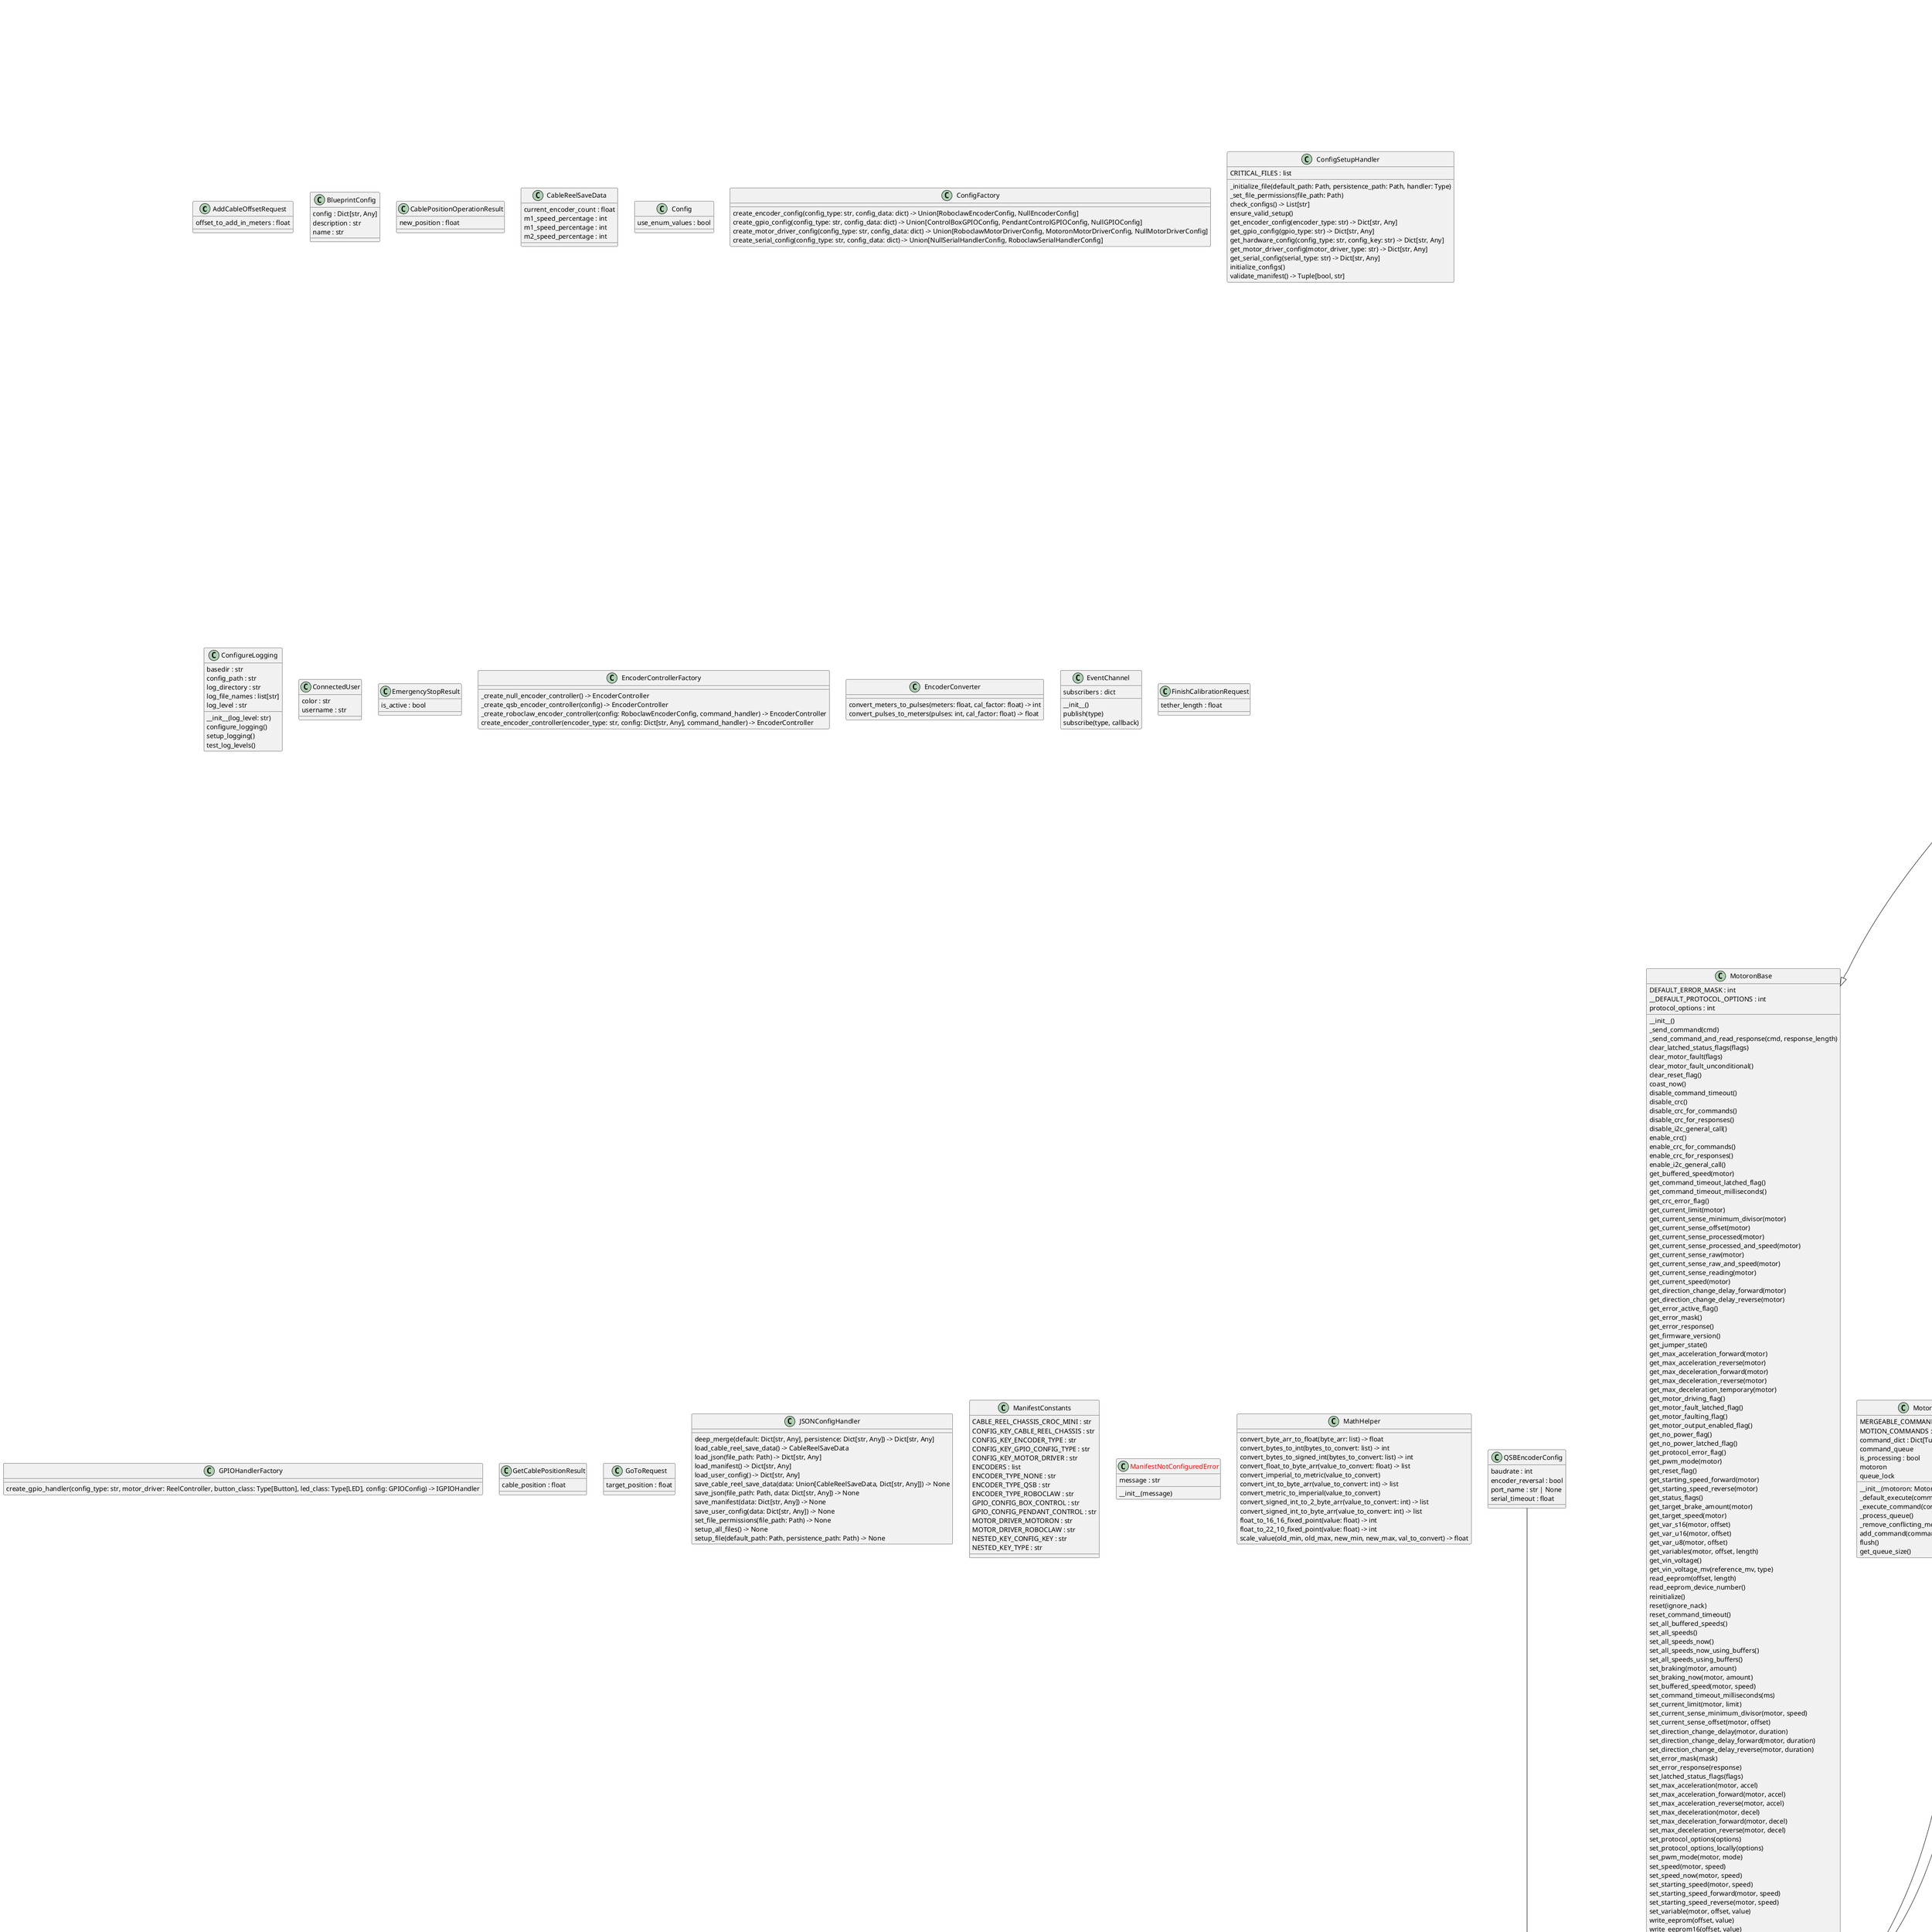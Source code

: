 @startuml classes_ReelAPI
set namespaceSeparator none
class "AddCableOffsetRequest" as api.schemas.v1.motor_reel_schemas.AddCableOffsetRequest {
  offset_to_add_in_meters : float
}
class "AddCableOffsetResponse" as api.schemas.v1.motor_reel_schemas.AddCableOffsetResponse {
}
class "AddCableOffsetResult" as api.schemas.v1.motor_reel_schemas.AddCableOffsetResult {
  new_cable_length : float
}
class "Any" as typing.Any {
  __new__()
}
class "BaseResponse" as api.schemas.v1.motor_reel_schemas.BaseResponse {
  action : str
  error : bool
  error_msgs : List[str]
  result
}
class "BaseResult" as api.schemas.v1.heartbeat_schemas.BaseResult {
}
class "BasicMetrics" as api.models.mixins.BasicMetrics {
  created_timestamp
  deleted
  last_updated_timestamp
}
class "BlueprintConfig" as api.schemas.configs.BlueprintConfig {
  config : Dict[str, Any]
  description : str
  name : str
}
class "CablePositionOperationResult" as api.schemas.v1.motor_reel_schemas.CablePositionOperationResult {
  new_position : float
}
class "CableReelChassisIdentifier" as api.schemas.manifest.CableReelChassisIdentifier {
  identifier : Literal['croc_mini']
}
class "CableReelInfo" as api.schemas.v1.motor_reel_schemas.CableReelInfo {
  api_version : str
  calibration_factor : float
  encoder_configuration : str
  max_speed_meters_per_second : float
  motor_driver_version : str
}
class "CableReelInfoResponse" as api.schemas.v1.motor_reel_schemas.CableReelInfoResponse {
}
class "CableReelInfoResult" as api.schemas.v1.motor_reel_schemas.CableReelInfoResult {
  info
}
class "CableReelManagerConfig" as api.schemas.configs.CableReelManagerConfig {
  calibration_factor : int
  enable_cable_reel_safeguards : bool
  lost_connection_retrieval : bool
  max_speed_per_second : float
  max_tether_length_meters : float
  zero_point_gutter : float
  load() -> 'CableReelManagerConfig'
  load_default() -> 'CableReelManagerConfig'
}
class "CableReelSaveData" as api.schemas.cable_reel_save_data.CableReelSaveData {
  current_encoder_count : float
  m1_speed_percentage : int
  m1_speed_percentage : int
  m2_speed_percentage : int
}
class "CalibrationResult" as api.schemas.v1.motor_reel_schemas.CalibrationResult {
  calibrating : bool
}
class "CancelCalibrationResponse" as api.schemas.v1.motor_reel_schemas.CancelCalibrationResponse {
}
class "Command" as api.hardware.drivers.roboclaw.command_handler.Command {
  address : int
  callback : Optional[Callable]
  execute_callback : Optional[Callable]
  execution_completed
  name : str
  params : list | None
  priority : int
  timestamp
  __eq__(other)
  __hash__()
  __init__(name: str, address: int, params: list | None, priority: int, callback: Callable, execute_callback: Callable)
  __lt__(other)
  wait_for_completion(timeout: float) -> bool
}
class "CommandHandler" as api.hardware.drivers.roboclaw.command_handler.CommandHandler {
  COMMAND_SPECIFIC_ACK_ATTEMPTS : dict
  DEFAULT_ACK_ATTEMPTS : int
  MERGEABLE_COMMANDS : set
  MOTION_COMMANDS : set
  command_dict : Dict[Tuple, Command]
  command_queue
  is_processing : bool
  queue_lock
  serial_handler
  __init__(serial_handler)
  _default_execute(command: Command)
  _execute_command(command: Command)
  _process_queue()
  _remove_conflicting_motion_commands(new_command)
  add_command(command: Command)
  flush()
  get_queue_size()
}
class "Config" as api.schemas.motor_driver_response.MotorDriverResponse.Config {
  use_enum_values : bool
}
class "ConfigFactory" as api.factories.config_factory.ConfigFactory {
  create_encoder_config(config_type: str, config_data: dict) -> Union[RoboclawEncoderConfig, NullEncoderConfig]
  create_gpio_config(config_type: str, config_data: dict) -> Union[ControlBoxGPIOConfig, PendantControlGPIOConfig, NullGPIOConfig]
  create_motor_driver_config(config_type: str, config_data: dict) -> Union[RoboclawMotorDriverConfig, MotoronMotorDriverConfig, NullMotorDriverConfig]
  create_serial_config(config_type: str, config_data: dict) -> Union[NullSerialHandlerConfig, RoboclawSerialHandlerConfig]
}
class "ConfigSetupHandler" as api.config.config_setup_handler.ConfigSetupHandler {
  CRITICAL_FILES : list
  _initialize_file(default_path: Path, persistence_path: Path, handler: Type)
  _set_file_permissions(file_path: Path)
  check_configs() -> List[str]
  ensure_valid_setup()
  get_encoder_config(encoder_type: str) -> Dict[str, Any]
  get_gpio_config(gpio_type: str) -> Dict[str, Any]
  get_hardware_config(config_type: str, config_key: str) -> Dict[str, Any]
  get_motor_driver_config(motor_driver_type: str) -> Dict[str, Any]
  get_serial_config(serial_type: str) -> Dict[str, Any]
  initialize_configs()
  validate_manifest() -> Tuple[bool, str]
}
class "ConfigureLogging" as api.main.core_settings.ConfigureLogging {
  basedir : str
  config_path : str
  log_directory : str
  log_file_names : list[str]
  log_level : str
  __init__(log_level: str)
  configure_logging()
  setup_logging()
  test_log_levels()
}
class "ConnectedUser" as api.schemas.v1.heartbeat_schemas.ConnectedUser {
  color : str
  username : str
}
class "ControlBoxGPIOConfig" as api.schemas.configs.ControlBoxGPIOConfig {
  emergency_stop_pin : int
  manual_buttons_enabled : bool
  manual_mode_led_pin : int
  manual_remote_sw_pin : int
  manual_speed_percentage : int
  unwind_btn_pin : int
  wind_btn_pin : int
}
class "ControlBoxGPIOHandler" as api.hardware.gpio.control_box_gpio_handler.ControlBoxGPIOHandler {
  __manual_buttons_enabled : bool
  __manual_mode_button_led_pin
  __manual_remote_sw
  __unwind_btn
  __wind_btn
  _remote_active : bool
  remote_active
  remote_active : bool
  __drive_motor(direction: ReelDirection) -> None
  __init__(motor_driver: IMotorDriver, button_class: Type[Button], led_class: Type[LED], config: ControlBoxGPIOConfig)
  __initialize_manual_mode_led() -> None
  __initialize_manual_remote_switch() -> None
  __initialize_wind_unwind_buttons() -> None
  __on_btn_released() -> None
  __on_manual_remote_sw_in() -> None
  __on_manual_remote_sw_out() -> None
  __on_unwind_btn_pressed() -> None
  __on_wind_btn_pressed() -> None
  initialize() -> None
}
class "DetailedHealthCheckResponse" as api.schemas.health.DetailedHealthCheckResponse {
  api_version : str
  database_latency : float
  environment : str
}
class "DiskSpace" as api.schemas.health.DiskSpace {
  free_bytes : int
  free_gb : float
  percent_used : float
  total_bytes : int
  total_gb : float
  used_bytes : int
  used_gb : float
}
class "EmergencyStopActivateResponse" as api.schemas.v1.motor_reel_schemas.EmergencyStopActivateResponse {
}
class "EmergencyStopDeactivateResponse" as api.schemas.v1.motor_reel_schemas.EmergencyStopDeactivateResponse {
}
class "EmergencyStopResult" as api.schemas.v1.motor_reel_schemas.EmergencyStopResult {
  is_active : bool
}
class "EncoderController" as api.hardware.encoders.encoder_controller.EncoderController {
  MAX_READ_ATTEMPTS : int
  encoder_handler
  __init__(encoder_handler: IEncoderHandler)
  get_pulses_count() -> Dict[str, Any]
  set_pulses_count(count: int, motor_num: MotorNumber) -> Dict[str, Any]
  zero_pulses_count(motor_num: MotorNumber) -> Dict[str, Any]
}
class "EncoderControllerFactory" as api.factories.encoder_controller_factory.EncoderControllerFactory {
  _create_null_encoder_controller() -> EncoderController
  _create_qsb_encoder_controller(config) -> EncoderController
  _create_roboclaw_encoder_controller(config: RoboclawEncoderConfig, command_handler) -> EncoderController
  create_encoder_controller(encoder_type: str, config: Dict[str, Any], command_handler) -> EncoderController
}
class "EncoderConverter" as api.utils.encoder_converter.EncoderConverter {
  convert_meters_to_pulses(meters: float, cal_factor: float) -> int
  convert_pulses_to_meters(pulses: int, cal_factor: float) -> float
}
class "EncoderIdentifier" as api.schemas.manifest.EncoderIdentifier {
  identifier : Literal['none', 'roboclaw', 'qsb']
}
class "Enum" as enum.Enum {
  __dir__()
  __format__(format_spec)
  __hash__()
  {abstract}__init__()
  __new__(value)
  __reduce_ex__(proto)
  __repr__()
  __str__()
  _generate_next_value_(start, count, last_values)
  _missing_(value)
  name()
  value()
}
class "Event" as api.events.event.Event {
  _handlers : list
  __init__()
  notify()
  subscribe(handler)
  unsubscribe(handler)
  unsubscribe_all()
}
class "Event" as threading.Event {
  _cond : Condition
  _flag : bool
  __init__()
  __repr__()
  _at_fork_reinit()
  clear()
  isSet()
  is_set()
  set()
  wait(timeout)
}
class "EventChannel" as api.events.event_channel.EventChannel {
  subscribers : dict
  __init__()
  publish(type)
  subscribe(type, callback)
}
class "FinishCalibrationRequest" as api.schemas.v1.motor_reel_schemas.FinishCalibrationRequest {
  tether_length : float
}
class "FinishCalibrationResponse" as api.schemas.v1.motor_reel_schemas.FinishCalibrationResponse {
}
class "FinishCalibrationResult" as api.schemas.v1.motor_reel_schemas.FinishCalibrationResult {
  new_factor : float
}
class "GPIOConfig" as api.schemas.configs.GPIOConfig {
  control_box
  pendant_control
}
class "GPIOControlIdentifier" as api.schemas.manifest.GPIOControlIdentifier {
  identifier : Literal['none', 'pendant', 'control_box']
}
class "GPIOHandlerFactory" as api.factories.gpio_handler_factory.GPIOHandlerFactory {
  create_gpio_handler(config_type: str, motor_driver: ReelController, button_class: Type[Button], led_class: Type[LED], config: GPIOConfig) -> IGPIOHandler
}
class "Generic" as typing.Generic {
  __slots__ : tuple
  _is_protocol : bool
  __class_getitem__(item)
  __init_subclass__()
}
class "GenericHeartbeatResponse" as api.schemas.v1.heartbeat_schemas.GenericHeartbeatResponse {
  current_users : List[ConnectedUser]
  result
  session
  state
  status
  from_heartbeat(heartbeat: 'HeartbeatResponse', result: T) -> 'GenericHeartbeatResponse[T]'
}
class "GetCablePositionResponse" as api.schemas.v1.motor_reel_schemas.GetCablePositionResponse {
}
class "GetCablePositionResult" as api.schemas.v1.motor_reel_schemas.GetCablePositionResult {
  cable_position : float
}
class "GoToRequest" as api.schemas.v1.motor_reel_schemas.GoToRequest {
  target_position : float
}
class "GoToResponse" as api.schemas.v1.motor_reel_schemas.GoToResponse {
}
class "GoToResult" as api.schemas.v1.motor_reel_schemas.GoToResult {
  current_position : float
  reel_direction : str
  target_position : float
}
class "HardwareConfig" as api.main.app_settings.HardwareConfig {
  cable_reel_config
  encoder_config : dict
  gpio_config : dict
  manifest
  motor_driver_config : dict
  serial_config : dict
  load()
}
class "HealthCheckResponse" as api.schemas.health.HealthCheckResponse {
  database_connection : str
  disk_space
  status : str
  version : str
}
class "HeartbeatResponse" as api.schemas.v1.heartbeat_schemas.HeartbeatResponse {
}
class "HeartbeatResult" as api.schemas.v1.heartbeat_schemas.HeartbeatResult {
}
class "IEncoderHandler" as api.interfaces.i_encoder_handler.IEncoderHandler {
  {abstract}get_count() -> Tuple[bool, Optional[int]]
  {abstract}set_count(count: int) -> Tuple[bool, None]
  {abstract}zero_count() -> Tuple[bool, None]
}
class "IGPIOHandler" as api.interfaces.i_gpio_handler.IGPIOHandler {
  DEFAULT_BOUNCE_TIME : float
  DEFAULT_HOLD_TIME : float
  _button_class : Type[Button]
  _config
  _emergency_stop_pin : NoneType
  _led_class : Type[LED]
  _motor_driver
  _reed_switch_closed : bool
  _remote_active : bool
  reed_switch_closed
  remote_active
  __init__(motor_driver, button_class: Type[Button], led_class: Type[LED], config: T)
  _initialize_emergency_stop() -> None
  activate_emergency_stop() -> bool
  cleanup() -> None
  deactivate_emergency_stop() -> bool
  {abstract}initialize()
  is_emergency_stop_active() -> bool
}
class "IMotorDriver" as api.interfaces.i_motor_driver.IMotorDriver {
  connected
  motor_driver_fw_version
  motor_driver_unresponsive
  {abstract}__init__(command_handler, serial_handler, config: RoboclawMotorDriverConfig)
  {abstract}check_connection_health() -> None
  {abstract}close() -> None
  {abstract}drive_motor_closed_loop(motor_num: MotorNumber, direction: ReelDirection, speed_percentage: int, max_speed_in_pulses: int) -> MotorDriverResponse
  {abstract}drive_motor_open_loop(motor_num: MotorNumber, direction: ReelDirection, speed_percentage: int) -> MotorDriverResponse
  {abstract}get_active_statuses() -> list[str]
  {abstract}get_firmware_version() -> str
  {abstract}get_motor_speed(motor_num: MotorNumber) -> MotorDriverResponse
  {abstract}get_statuses() -> Dict[str, Any]
  {abstract}go_to_position(motor_num: MotorNumber, position: int, speed: int, accel: int, decel: int) -> MotorDriverResponse
  {abstract}is_status_active(status: str) -> bool
  {abstract}reset_statuses() -> None
  {abstract}stop_motor(motor_num: MotorNumber) -> MotorDriverResponse
  {abstract}update_statuses() -> bool
}
class "JSONConfigHandler" as api.config.json_config_handler.JSONConfigHandler {
  deep_merge(default: Dict[str, Any], persistence: Dict[str, Any]) -> Dict[str, Any]
  load_cable_reel_save_data() -> CableReelSaveData
  load_json(file_path: Path) -> Dict[str, Any]
  load_manifest() -> Dict[str, Any]
  load_user_config() -> Dict[str, Any]
  save_cable_reel_save_data(data: Union[CableReelSaveData, Dict[str, Any]]) -> None
  save_json(file_path: Path, data: Dict[str, Any]) -> None
  save_manifest(data: Dict[str, Any]) -> None
  save_user_config(data: Dict[str, Any]) -> None
  set_file_permissions(file_path: Path) -> None
  setup_all_files() -> None
  setup_file(default_path: Path, persistence_path: Path) -> None
}
class "LoopControlMode" as api.constants.enums.LoopControlMode {
  name
}
class "LoopControlModeBase" as api.schemas.v1.shared_schemas.LoopControlModeBase {
  loop_control_mode
  model_config
  map_loop_control(v: Any) -> LoopControlMode
  model_dump()
}
class "LoopControlModeRequest" as api.schemas.v1.motor_reel_schemas.LoopControlModeRequest {
}
class "LoopControlModeResponse" as api.schemas.v1.motor_reel_schemas.LoopControlModeResponse {
}
class "LoopControlModeResult" as api.schemas.v1.motor_reel_schemas.LoopControlModeResult {
}
class "ManifestConstants" as api.constants.constants.ManifestConstants {
  CABLE_REEL_CHASSIS_CROC_MINI : str
  CONFIG_KEY_CABLE_REEL_CHASSIS : str
  CONFIG_KEY_ENCODER_TYPE : str
  CONFIG_KEY_GPIO_CONFIG_TYPE : str
  CONFIG_KEY_MOTOR_DRIVER : str
  ENCODERS : list
  ENCODER_TYPE_NONE : str
  ENCODER_TYPE_QSB : str
  ENCODER_TYPE_ROBOCLAW : str
  GPIO_CONFIG_BOX_CONTROL : str
  GPIO_CONFIG_PENDANT_CONTROL : str
  MOTOR_DRIVER_MOTORON : str
  MOTOR_DRIVER_ROBOCLAW : str
  NESTED_KEY_CONFIG_KEY : str
  NESTED_KEY_TYPE : str
}
class "<color:red>ManifestNotConfiguredError</color>" as api.exceptions.config_exceptions.ManifestNotConfiguredError {
  message : str
  __init__(message)
}
class "ManifestSettings" as api.schemas.manifest.ManifestSettings {
  cable_reel_chassis_type
  encoder_type
  gpio_control_type
  manifest_configured : bool
  model_config : dict
  motor_driver_type
  serial_handler_type
  load()
}
class "MathHelper" as api.utils.math_helper.MathHelper {
  convert_byte_arr_to_float(byte_arr: list) -> float
  convert_bytes_to_int(bytes_to_convert: list) -> int
  convert_bytes_to_signed_int(bytes_to_convert: list) -> int
  convert_float_to_byte_arr(value_to_convert: float) -> list
  convert_imperial_to_metric(value_to_convert)
  convert_int_to_byte_arr(value_to_convert: int) -> list
  convert_metric_to_imperial(value_to_convert)
  convert_signed_int_to_2_byte_arr(value_to_convert: int) -> list
  convert_signed_int_to_byte_arr(value_to_convert: int) -> list
  float_to_16_16_fixed_point(value: float) -> int
  float_to_22_10_fixed_point(value: float) -> int
  scale_value(old_min, old_max, new_min, new_max, val_to_convert) -> float
}
class "MotorDriverFactory" as api.factories.motor_driver_factory.MotorDriverFactory {
  _drivers : Dict[str, Type[IMotorDriver]]
  create_driver(driver_name: str, command_handler, motor_driver_config, serial_handler_config: RoboclawSerialHandlerConfig) -> IMotorDriver
}
class "MotorDriverIdentifier" as api.schemas.manifest.MotorDriverIdentifier {
  identifier : Literal['roboclaw', 'motoron']
}
class "MotorDriverResponse" as api.schemas.motor_driver_response.MotorDriverResponse {
  address : Optional[int]
  command : Optional[str]
  current_speed : Optional[int]
  direction
  error : bool
  error_msgs : Optional[List[str]]
  motor_driver_connected : bool
  motor_number
  sent : bool
  speed_percentage : int
  target_speed : Optional[int]
}
class "MotorNumber" as api.constants.enums.MotorNumber {
  name
}
class "MotoronBase" as api.externals.pololu.motoron.MotoronBase {
  DEFAULT_ERROR_MASK : int
  __DEFAULT_PROTOCOL_OPTIONS : int
  protocol_options : int
  __init__()
  _send_command(cmd)
  _send_command_and_read_response(cmd, response_length)
  clear_latched_status_flags(flags)
  clear_motor_fault(flags)
  clear_motor_fault_unconditional()
  clear_reset_flag()
  coast_now()
  disable_command_timeout()
  disable_crc()
  disable_crc_for_commands()
  disable_crc_for_responses()
  disable_i2c_general_call()
  enable_crc()
  enable_crc_for_commands()
  enable_crc_for_responses()
  enable_i2c_general_call()
  get_buffered_speed(motor)
  get_command_timeout_latched_flag()
  get_command_timeout_milliseconds()
  get_crc_error_flag()
  get_current_limit(motor)
  get_current_sense_minimum_divisor(motor)
  get_current_sense_offset(motor)
  get_current_sense_processed(motor)
  get_current_sense_processed_and_speed(motor)
  get_current_sense_raw(motor)
  get_current_sense_raw_and_speed(motor)
  get_current_sense_reading(motor)
  get_current_speed(motor)
  get_direction_change_delay_forward(motor)
  get_direction_change_delay_reverse(motor)
  get_error_active_flag()
  get_error_mask()
  get_error_response()
  get_firmware_version()
  get_jumper_state()
  get_max_acceleration_forward(motor)
  get_max_acceleration_reverse(motor)
  get_max_deceleration_forward(motor)
  get_max_deceleration_reverse(motor)
  get_max_deceleration_temporary(motor)
  get_motor_driving_flag()
  get_motor_fault_latched_flag()
  get_motor_faulting_flag()
  get_motor_output_enabled_flag()
  get_no_power_flag()
  get_no_power_latched_flag()
  get_protocol_error_flag()
  get_pwm_mode(motor)
  get_reset_flag()
  get_starting_speed_forward(motor)
  get_starting_speed_reverse(motor)
  get_status_flags()
  get_target_brake_amount(motor)
  get_target_speed(motor)
  get_var_s16(motor, offset)
  get_var_u16(motor, offset)
  get_var_u8(motor, offset)
  get_variables(motor, offset, length)
  get_vin_voltage()
  get_vin_voltage_mv(reference_mv, type)
  read_eeprom(offset, length)
  read_eeprom_device_number()
  reinitialize()
  reset(ignore_nack)
  reset_command_timeout()
  set_all_buffered_speeds()
  set_all_speeds()
  set_all_speeds_now()
  set_all_speeds_now_using_buffers()
  set_all_speeds_using_buffers()
  set_braking(motor, amount)
  set_braking_now(motor, amount)
  set_buffered_speed(motor, speed)
  set_command_timeout_milliseconds(ms)
  set_current_limit(motor, limit)
  set_current_sense_minimum_divisor(motor, speed)
  set_current_sense_offset(motor, offset)
  set_direction_change_delay(motor, duration)
  set_direction_change_delay_forward(motor, duration)
  set_direction_change_delay_reverse(motor, duration)
  set_error_mask(mask)
  set_error_response(response)
  set_latched_status_flags(flags)
  set_max_acceleration(motor, accel)
  set_max_acceleration_forward(motor, accel)
  set_max_acceleration_reverse(motor, accel)
  set_max_deceleration(motor, decel)
  set_max_deceleration_forward(motor, decel)
  set_max_deceleration_reverse(motor, decel)
  set_protocol_options(options)
  set_protocol_options_locally(options)
  set_pwm_mode(motor, mode)
  set_speed(motor, speed)
  set_speed_now(motor, speed)
  set_starting_speed(motor, speed)
  set_starting_speed_forward(motor, speed)
  set_starting_speed_reverse(motor, speed)
  set_variable(motor, offset, value)
  write_eeprom(offset, value)
  write_eeprom16(offset, value)
  write_eeprom_alternative_device_number(number)
  write_eeprom_baud_rate(baud)
  write_eeprom_communication_options(options)
  write_eeprom_device_number(number)
  write_eeprom_disable_alternative_device_number()
  write_eeprom_response_delay(delay)
}
class "MotoronCommand" as api.hardware.drivers.motoron.motoron_command_handler.MotoronCommand {
  callback : Optional[Callable]
  execute_callback : Optional[Callable]
  execution_completed
  name : str
  params : Dict[str, Any]
  priority : int
  result : NoneType
  success : bool
  timestamp
  __eq__(other)
  __hash__()
  __init__(name: str, params: Dict[str, Any], priority: int, callback: Callable, execute_callback: Callable)
  __lt__(other)
  set_result(success: bool, result: Any)
  wait_for_completion(timeout: float) -> bool
}
class "MotoronCommandHandler" as api.hardware.drivers.motoron.motoron_command_handler.MotoronCommandHandler {
  MERGEABLE_COMMANDS : set
  MOTION_COMMANDS : set
  command_dict : Dict[Tuple, MotoronCommand]
  command_queue
  is_processing : bool
  motoron
  queue_lock
  __init__(motoron: MotoronI2C)
  _default_execute(command: MotoronCommand)
  _execute_command(command: MotoronCommand)
  _process_queue()
  _remove_conflicting_motion_commands(new_command)
  add_command(command: MotoronCommand)
  flush()
  get_queue_size()
}
class "MotoronI2C" as api.externals.pololu.motoron.MotoronI2C {
  _msg : i2c_msg
  _read_response
  _send_command_core
  address : int
  bus
  __init__()
  _mpy_read_response(length)
  _mpy_send_command_core(cmd, send_crc)
  _smbus_read_response(length)
  _smbus_send_command_core(cmd, send_crc)
  set_bus(bus)
}
class "MotoronMotorDriver" as api.hardware.drivers.motoron.motoron_motor_driver.MotoronMotorDriver {
  MAX_SPEED : int
  __command_handler
  __config
  __max_speed : int
  __mc
  __state_handler
  connected
  motor_driver_fw_version
  motor_driver_unresponsive
  state
  __add_command(name: str, params: Dict[str, Any], priority: int, callback: callable)
  __check_and_clear_faults()
  __init__(config: MotoronMotorDriverConfig)
  __initialize_motor()
  check_connection_health() -> None
  close() -> None
  configure_motor_driver() -> Dict[str, Any]
  drive_motor_closed_loop(motor_num: MotorNumber, direction: ReelDirection, speed_percentage: int, max_speed_in_pulses: int) -> MotorDriverResponse
  drive_motor_open_loop(motor_num: MotorNumber, direction: ReelDirection, speed_percentage: int) -> MotorDriverResponse
  flush() -> Dict[str, Any]
  get_active_statuses() -> list[str]
  get_firmware_version() -> str
  get_motor_speed(motor_num: MotorNumber) -> MotorDriverResponse
  get_statuses() -> Dict[str, Any]
  go_to_position(motor_num: MotorNumber, position: int, speed: int, accel: int, decel: int) -> MotorDriverResponse
  is_status_active(status: str) -> bool
  reset_connection() -> None
  reset_statuses() -> None
  stop_motor(motor_num: MotorNumber) -> MotorDriverResponse
  update_statuses() -> bool
}
class "MotoronMotorDriverConfig" as api.schemas.configs.MotoronMotorDriverConfig {
  description : str
  i2c_address : int
  i2c_bus : int
  motor_direction : int
  name : str
  serial_port : str
}
class "MotoronState" as api.hardware.drivers.motoron.motoron_state.MotoronState {
  current_speed : NoneType
  current_speed : int
  is_connected : bool
  is_connected : bool
  is_error_active
  is_error_active : bool
  is_motor_driving
  is_motor_driving : bool
  is_motor_faulting
  is_motor_faulting : bool
  is_motor_output_enabled
  is_motor_output_enabled : bool
  is_no_power
  is_no_power : bool
  is_reset
  is_reset : bool
  motor_driver_fw_version : str
  motor_driver_fw_version : str
  status_flags : NoneType
  status_flags : int
  target_speed : NoneType
  target_speed : int
  vin_voltage : NoneType
  vin_voltage : int
  __init__(self, motor_driver_fw_version: str, is_connected: bool, status_flags: int, is_reset: bool, is_motor_faulting: bool, is_motor_output_enabled: bool, is_motor_driving: bool, is_no_power: bool, is_error_active: bool, current_speed: int, target_speed: int, vin_voltage: int) -> None
}
class "MotoronStateHandler" as api.hardware.drivers.motoron.motoron_state_handler.MotoronStateHandler {
  __command_handler
  __mc
  __state
  state
  __add_command(name: str, params: Dict[str, Any], priority: int, callback: callable)
  __init__(mc: MotoronI2C, command_handler: MotoronCommandHandler)
  check_and_clear_faults()
  update_all(motor_num: int)
  update_connection_status()
  update_firmware_version()
  update_motor_speeds(motor_num: int)
  update_status_flags()
  update_vin_voltage()
}
class "NullControlGPIOHandler" as api.hardware.gpio.null_gpio_handler.NullControlGPIOHandler {
  remote_active : bool
  __init__(motor_driver, button_class: Type[Button], led_class: Type[LED], config)
  initialize() -> None
}
class "NullEncoderConfig" as api.schemas.configs.NullEncoderConfig {
}
class "NullEncoderHandler" as api.hardware.encoders.null_encoder_handler.NullEncoderHandler {
  {abstract}get_count() -> Tuple[bool, Optional[int]]
  {abstract}set_count(count: int) -> Tuple[bool, None]
  {abstract}zero_count() -> Tuple[bool, None]
}
class "NullGPIOConfig" as api.schemas.configs.NullGPIOConfig {
}
class "NullMotorDriverConfig" as api.schemas.configs.NullMotorDriverConfig {
}
class "NullSerialHandlerConfig" as api.schemas.configs.NullSerialHandlerConfig {
  port_name : NoneType
}
class "Path" as pathlib.Path {
  __slots__ : tuple
  __enter__()
  {abstract}__exit__(t, v, tb)
  __new__()
  _make_child_relpath(part)
  _scandir()
  absolute()
  chmod(mode)
  cwd()
  exists()
  expanduser()
  glob(pattern)
  group()
  hardlink_to(target)
  home()
  is_block_device()
  is_char_device()
  is_dir()
  is_fifo()
  is_file()
  is_mount()
  is_socket()
  is_symlink()
  iterdir()
  lchmod(mode)
  link_to(target)
  lstat()
  mkdir(mode, parents, exist_ok)
  open(mode, buffering, encoding, errors, newline)
  owner()
  read_bytes()
  read_text(encoding, errors)
  readlink()
  rename(target)
  replace(target)
  resolve(strict)
  rglob(pattern)
  rmdir()
  samefile(other_path)
  stat()
  symlink_to(target, target_is_directory)
  touch(mode, exist_ok)
  unlink(missing_ok)
  write_bytes(data)
  write_text(data, encoding, errors, newline)
}
class "PendantControlGPIOConfig" as api.schemas.configs.PendantControlGPIOConfig {
  emergency_stop_pin : int
  manual_buttons_enabled : bool
  reed_switch_pin : int | None
  rgb_led_blue_pin : int
  rgb_led_green_pin : int
  rgb_led_red_pin : int
  unwind_btn_pin : int
  wind_btn_pin : int
}
class "PendantControlGPIOHandler" as api.hardware.gpio.control_pendant_gpio_handler.PendantControlGPIOHandler {
  LED_BOOT : tuple
  LED_COLORS : dict
  LED_HEARTBEAT_INTERVAL : float
  LED_OFF : tuple
  PCF8591_ADDRESS : int
  PCF8591_CONTROL_BYTE : int
  POLLING_INTERVAL_SECS : float
  POT_CHANGE_THRESHOLD : int
  SAFETY_TIMEOUT : int
  __bus
  __current_mode
  __deadzone_threshold : float
  __hysteresis : int
  __is_boot_complete : bool
  __last_stop_time : float
  __last_value : NoneType
  __led_thread : NoneType
  __manual_buttons_enabled : bool
  __on_change_callback : Callable[[int, float], None], NoneType
  __polling_thread : NoneType
  __pot_lut
  __pot_needs_reset : bool
  __pot_speed : int
  __reed_switch : Optional[Button]
  __rgb_led_blue_pin : Optional[led_class]
  __rgb_led_green_pin : Optional[led_class]
  __rgb_led_red_pin : Optional[led_class]
  __safety_timer
  __stop_led_thread
  __stop_polling
  __unwind_btn
  __value_buffer
  __wind_btn
  _config
  _remote_active : bool
  remote_active : bool
  __adjust_speed_of_motor(motor_num: MotorNumber, speed: int) -> None
  __apply_deadzone(value: float) -> float
  __apply_lut_to_potentiometer(normalized_value: float) -> float
  __blink_led(color1: Tuple[int, int, int], color2: Tuple[int, int, int]) -> None
  __check_safety_condition(direction: ReelDirection) -> None
  __control_led() -> None
  __drive_motor(direction: ReelDirection, speed_percentage: int) -> None
  __init__(motor_driver: IMotorDriver, button_class: Type[Button], led_class: Type[LED], config: PendantControlGPIOConfig)
  __initialize_lut()
  __initialize_pcf8591() -> None
  __initialize_reed_switch() -> None
  __initialize_rgb_led_pins() -> None
  __initialize_wind_unwind_buttons() -> None
  __make_linear_lut_float(profile, size)
  __on_btn_released() -> None
  __on_reed_switch_closed() -> None
  __on_reed_switch_opened() -> None
  __on_unwind_btn_pressed() -> None
  __on_wind_btn_pressed() -> None
  __poll_potentiometer() -> None
  __safety_timeout() -> None
  __set_led_color(color: Tuple[int, int, int]) -> None
  __start_led_thread() -> None
  __start_polling() -> None
  __start_safety_timer() -> None
  cleanup() -> None
  initialize() -> None
  normalize_potentiometer_value(value: int) -> float
  read_potentiometer() -> int
  set_mode(mode: RgbLedControlMode) -> None
  set_on_change_callback(callback: Callable[[int, float], None]) -> None
}
class "PriorityQueue" as queue.PriorityQueue {
  queue : list
  _get()
  _init(maxsize)
  _put(item)
  _qsize()
}
class "ProjectPaths" as api.constants.constants.ProjectPaths {
  ALEMBIC_DIR : str
  ALEMBIC_VERSIONS : str
  API_DIR : str
  BASE_DIR
  CABLE_REEL_SAVE_DATA : str
  CONFIG_DIR : str
  DB_DIR : str
  DEFAULT_CABLE_REEL_SAVE_DATA : str
  DEFAULT_CONFIG : str
  DEFAULT_HARDWARE_CONFIGS_DIR : str
  DEFAULT_SUB_DIR : str
  DEV_DB : str
  GENERAL_LOG : str
  HARDWARE_CONFIGS : str
  LOG_CONFIG : str
  LOG_DIR : str
  LOG_FILE_BASENAMES : list[str]
  MANIFEST_FILE : str
  MANIFEST_TEMPLATE : str
  PERSISTENCE_DIR : str
  PROD_DB : str
  TEST_DB : str
  USER_CONFIG : str
  WARNING_LOG : str
  get_path(attr_name)
}
class "PurePath" as pathlib.PurePath {
  __slots__ : tuple
  _cached_cparts
  _cparts
  _drv
  _hash
  _parts
  _pparts : tuple
  _root
  _str
  anchor
  drive : property
  name
  parent
  parents
  parts
  root : property
  stem
  suffix
  suffixes
  __bytes__()
  __eq__(other)
  __fspath__()
  __ge__(other)
  __gt__(other)
  __hash__()
  __le__(other)
  __lt__(other)
  __new__()
  __reduce__()
  __repr__()
  __rtruediv__(key)
  __str__()
  __truediv__(key)
  _format_parsed_parts(drv, root, parts)
  _from_parsed_parts(drv, root, parts)
  _from_parts(args)
  _make_child(args)
  _parse_args(args)
  as_posix()
  as_uri()
  is_absolute()
  is_relative_to()
  is_reserved()
  joinpath()
  match(path_pattern)
  relative_to()
  with_name(name)
  with_stem(stem)
  with_suffix(suffix)
}
class "QSBEncoderConfig" as api.schemas.configs.QSBEncoderConfig {
  baudrate : int
  encoder_reversal : bool
  port_name : str | None
  serial_timeout : float
}
class "QSBEncoderHandler" as api.hardware.encoders.qsb_encoder_handler.QSBEncoderHandler {
  ENCODER_MIDPOINT : int
  SERIAL_SLEEP : float
  __config
  __encoder_origin : int
  __encoder_reversal
  __version : str
  port : NoneType
  serial
  __del__()
  __get_version() -> str
  __init__(config: QSBEncoderConfig)
  _configure_qsb()
  _find_qsb_s_port()
  get_count() -> Tuple[bool, int]
  initialize()
  set_count(count: int, motor_num: MotorNumber) -> bool
  zero_count() -> bool
}
class "Queue" as queue.Queue {
  __class_getitem__ : classmethod
  all_tasks_done : Condition
  maxsize : int
  mutex
  not_empty : Condition
  not_full : Condition
  queue
  unfinished_tasks : int
  __init__(maxsize)
  _get()
  _init(maxsize)
  _put(item)
  _qsize()
  empty()
  full()
  get(block, timeout)
  get_nowait()
  join()
  put(item, block, timeout)
  put_nowait(item)
  qsize()
  task_done()
}
class "RandNameGenerator" as api.utils.random_name_generator.RandNameGenerator {
  FIRST_NAME : list
  LAST_NAME : list
  generate_name() -> str
}
class "ReelAPISettings" as api.main.core_settings.ReelAPISettings {
  API_DESCRIPTION : str
  API_PREFIX : str
  API_V1_PREFIX : str
  API_V2_PREFIX : str
  API_VERSION : str
  DOMAIN : str
  ENVIRONMENT : Literal['local', 'production', 'testing']
  FRONTEND_ORIGIN : str
  JWT_EXPIRE_MINUTES : int
  LOG_LEVEL : str
  MAX_PASSWORD : int
  MAX_USERNAME : int
  MIN_PASSWORD : int
  MIN_USERNAME : int
  PROJECT_NAME : str
  PROTOCOL : str
  SECRET_KEY : str
  model_config
}
class "ReelAction" as api.constants.enums.ReelAction {
  name
  __str__()
}
class "ReelComponentFactory" as api.factories.reel_component_factory.ReelComponentFactory {
  create_components(manifest, manager_config, motor_driver_config, serial_handler_config, encoder_config)
}
class "ReelController" as api.services.reel_controller.ReelController {
  MAX_RETRIES : int
  MOTOR_ACCELERATION : int
  OPPOSITE_DIRECTIONS : dict
  RETRY_DELAY : float
  __are_reel_safeguards_enabled : bool
  __calibration_factor : float, float | None
  __calibration_start_pulses : Optional[int | None], int, NoneType
  __curr_cable_position : float
  __encoder_controller
  __is_calibrating : bool
  __jog_semaphore
  __loop_control_mode
  __m1_curr_wind_speed : int
  __m1_opposite_direction_timer : Optional[Timer | None]
  __m2_curr_wind_speed : int
  __m2_opposite_direction_timer : Optional[Timer | None]
  __max_meters_per_second : float
  __max_speed_meters_per_second : float
  __motor_driver
  __update_status_failures : int
  cable_position_update_event
  calibration_factor
  connected : bool
  current_cable_position_meters
  current_cable_position_meters : int
  current_running_speed : float
  go_to_position : float, int
  is_calibrating
  is_disconnected
  is_going_to_mode : bool
  is_jogging : bool
  loop_control_mode
  loop_control_mode
  m1_curr_direction : STOP
  m1_going_opposite_direction : bool
  m1_motor_direction
  m1_wind_speed
  m2_curr_direction : STOP
  m2_going_opposite_direction : bool
  m2_motor_direction
  m2_wind_speed
  motor_driver_unresponsive
  motor_driver_version
  raw_encoder_value : int
  safeguards_enabled
  safeguards_enabled : bool
  __clear_calibration_routine() -> None
  __drive_motor_closed_control(motor_num: MotorNumber, direction: ReelDirection, speed_percentage: int) -> MotorDriverResponse
  __go_to_depth_closed_loop(motor_num: MotorNumber, depth_in_meters: float) -> MotorDriverResponse
  __go_to_depth_open_loop(motor_num: MotorNumber, depth_in_meters: float) -> MotorDriverResponse
  __init__(motor_controller: IMotorDriver, encoder_controller: EncoderController, calibration_factor: int, m1_speed_percentage: int, m2_speed_percentage: int, cable_position_to_restore: int, max_meters_per_second: float, safeguards_enabled: bool)
  __jog_callback(motor_num: MotorNumber) -> None
  __opposite_direction_callback(bool_name_to_set: str, timer_name_to_set: str) -> None
  __update_motor_current_dir(motor_num: MotorNumber, direction: ReelDirection) -> None
  __update_motor_wind_speed(motor_num: MotorNumber, speed_percentage: int) -> None
  add_cable_offset(offset_to_add_in_meters: float, motor_num: MotorNumber) -> bool
  adjust_speed_of_motor(motor_num: MotorNumber, speed: int) -> MotorDriverResponse
  cancel_calibration_routine() -> bool
  close() -> bool
  configure_motor_driver() -> dict
  connect() -> bool
  drive_motor(motor_num: MotorNumber, direction: ReelDirection, speed_percentage: int) -> MotorDriverResponse
  finish_calibration_routine(tether_length: float) -> int
  flush()
  get_motor_controller_status() -> dict
  go_to_depth(motor_num: MotorNumber, depth_in_meters: float) -> MotorDriverResponse
  jog_reel(motor_num: MotorNumber) -> MotorDriverResponse
  reset_connection() -> None
  {abstract}restore_encoder_count(amount_in_meters) -> dict
  set_cable_position(motor_num: MotorNumber, amount_in_meters: float) -> dict
  start_calibration_routine() -> bool
  stop_all_motors() -> bool
  stop_motor(motor_num: MotorNumber) -> bool
  update_encoder_count() -> None
  update_motor_driver_statuses() -> bool
  update_motor_speed(motor_number: MotorNumber) -> MotorDriverResponse
  zero_cable_position(motor_num: MotorNumber) -> bool
}
class "ReelDirection" as api.constants.enums.ReelDirection {
  name
}
class "ReelManager" as api.services.reel_manager.ReelManager {
  DEFAULT_CALIBRATION_FACTOR : int
  DEFAULT_MAX_METERS_PER_SECOND : float
  DEFAULT_MOTOR_SPEED : int
  DEFAULT_ROBOCLAW_ADDRESS : int
  THREAD_HEALTH_CHECK_INTERVAL : int
  USER_COLORS : list
  __api_settings
  __encoder_controller
  __encoder_type : str
  __gpio_handler
  __health_check_thread
  __manager_config
  __monitor_motor_thread
  __motor_driver
  __reel_controller
  _curr_sessions : dict
  cable_position_meters
  current_running_speed
  encoder_installed
  encoder_type
  is_encoder_disconnected
  loop_control_mode
  loop_control_mode
  m1_motor_direction
  m1_wind_speed
  m2_motor_direction
  m2_wind_speed
  motor_driver_fw_version
  reel_safeguards_enabled
  reel_safeguards_enabled : bool
  remote_active
  __check_remote_active()
  __check_thread_health()
  __get_reel_settings() -> ReelSettings
  __get_remote_active_cb() -> bool
  __init__(manager_config: CableReelManagerConfig, motor_driver_config, serial_handler_config, encoder_config, gpio_control_config, manifest: ManifestSettings, api_settings)
  __on_encoder_update() -> None
  __restart_monitor_thread()
  __save_encoder_data() -> None
  __start_monitor_thread(config, save_data: CableReelSaveData)
  _generate_current_users_response(session_id_to_ignore: str) -> list
  activate_emergency_stop(session_id: str) -> EmergencyStopActivateResponse
  add_cable_offset(session_id: str, username: str, offset_to_add_in_meters: float, motor_num: MotorNumber) -> AddCableOffsetResponse
  cancel_calibration(session_id: str, username: str) -> CancelCalibrationResponse
  deactivate_emergency_stop(session_id: str) -> EmergencyStopDeactivateResponse
  drive_motor(motor_num: MotorNumber, direction: ReelDirection, speed_percentage: int) -> MotorDriverResponse
  finish_calibration_routine(session_id: str, username: str, tether_length: float) -> FinishCalibrationResponse
  generate_heartbeat_response(session_id: str, result: dict) -> HeartbeatResponse
  get_cable_position(session_id: str, username: str, motor_num: MotorNumber) -> GetCablePositionResponse
  get_cable_reel_info() -> CableReelInfoResponse
  get_heartbeat(session_id: str, username: str) -> HeartbeatResponse
  get_motor_driver_status() -> dict
  get_reel_settings(session_id: str, username: str) -> ReelSettingsResponse
  go_to_position(username: str, session_id: str, motor_num: MotorNumber, position_in_meters: float) -> GoToResponse
  is_emergency_stop_active() -> bool
  jog_reel_wind(session_id: str, username: str, motor_num: MotorNumber) -> ReelMotorControlResponse
  set_cable_position(session_id: str, username: str, count_in_meters: float, motor_num: MotorNumber) -> SetEncoderCountResponse
  start_calibration(session_id: str, username: str) -> StartCalibrationResponse
  stop_reel(session_id: str, username: str, motor_num: MotorNumber) -> ReelMotorControlResponse
  terminate() -> None
  unwind_reel(session_id: str, username: str, speed: int, motor_num: MotorNumber) -> ReelMotorControlResponse
  update_current_sessions(session_id: str) -> None
  update_reel_settings(session_id: str, username: str, settings: UpdateReelSettingsRequest) -> UpdateReelSettingsResponse
  update_reel_speed(session_id: str, username: str, motor_num: MotorNumber, speed: int) -> ReelMotorControlResponse
  wind_reel(session_id: str, username: str, speed: int, motor_num: MotorNumber) -> ReelMotorControlResponse
  zero_cable_position(session_id: str, username: str, motor_num: MotorNumber) -> ZeroCablePositionResponse
}
class "ReelManagerWrapper" as api.services.reel_manager_wrapper.ReelManagerWrapper {
  reel_manager : Optional[ReelManager | None], NoneType
  __init__()
  get_reel_manager()
  initialize(manager_conf: CableReelManagerConfig, motor_driver_config, manifest: ManifestSettings, serial_conf: RoboclawSerialHandlerConfig, encoder_config, physical_control_config, api_settings)
  terminate()
}
class "ReelMonitorThread" as api.services.reel_monitor_thread.ReelMonitorThread {
  CHECK_ENCODER_STOPPED_MOVING_TIMEOUT : float
  DEFAULT_MAX_TETHER_LENGTH_METERS : float
  MINIMUM_ENCODER_MOVEMENT_THRESHOLD : int
  __encoder_installed : bool
  __get_remote_active_cb : Callable
  __last_raw_enc_value : int
  __last_thread_heartbeat
  __max_cable_lock
  __max_tether_length_logged : bool
  __max_tether_length_meters
  __motor_controller
  __motor_over_current_timestamp : NoneType, Optional[time]
  __reel_controller
  __terminate_monitor
  __thread_is_running : bool
  __time_since_last_check
  __zero_point_gutter
  __zero_point_gutter_lock
  cable_position_to_restore : int
  max_tether_length_meters
  max_tether_length_meters
  zero_point_gutter
  zero_point_gutter
  __check_go_to_mode() -> None
  __check_motor_movement_and_direction() -> bool
  __check_over_current_limit() -> None
  __configure_motor_driver() -> None
  __init__(motor_driver: ReelController, roboclaw_handler: RoboclawMotorDriver, get_remote_active_cb: Callable, config: ReelMonitorThreadConfig)
  __monitor_motor() -> None
  __restore_encoder_count() -> None
  __stop_motor_if_going_negative() -> bool
  __stop_motor_on_fault() -> None
  get_last_heartbeat()
  is_alive()
  is_open_loop() -> bool
  safeguards_enabled() -> bool
  terminate() -> None
}
class "ReelMonitorThreadConfig" as api.schemas.configs.ReelMonitorThreadConfig {
  cable_position_to_restore : float | None
  encoder_installed : bool
  max_tether_length_meters : float | None
  zero_point_gutter : float | None
}
class "ReelMotorControlRequest" as api.schemas.v1.motor_reel_schemas.ReelMotorControlRequest {
  speed : int
}
class "ReelMotorControlResponse" as api.schemas.v1.motor_reel_schemas.ReelMotorControlResponse {
}
class "ReelMotorControlResult" as api.schemas.v1.motor_reel_schemas.ReelMotorControlResult {
  speed : int
}
class "ReelSettings" as api.schemas.v1.motor_reel_schemas.ReelSettings {
  loop_control_mode
  max_cable_length_meters : float
  reel_safeguards_enabled : bool
  zero_point_gutter : float
}
class "ReelSettingsResponse" as api.schemas.v1.motor_reel_schemas.ReelSettingsResponse {
}
class "ReelSettingsResult" as api.schemas.v1.motor_reel_schemas.ReelSettingsResult {
  settings
}
class "ReelState" as api.schemas.v1.heartbeat_schemas.ReelState {
  cable_position : float
  current_speed_ms : float
  is_remote_active : bool
  loop_control_mode : int
  motor_direction : int
  motor_driver_unresponsive : bool
  reel_safeguards_enabled : bool
  speed_percentage : int
}
class "ReelStatus" as api.schemas.v1.heartbeat_schemas.ReelStatus {
  custom_status : dict
  estop_active : Optional[bool]
  is_encoder_disconnected : bool
  is_error_active : bool
  is_motor_driving : bool
  is_motor_faulting : Optional[bool]
  is_motor_output_enabled : bool
  is_no_power : Optional[bool]
  is_reset : Optional[bool]
  logic_voltage_high : Optional[bool]
  logic_voltage_low : Optional[bool]
  m1_current_error : Optional[bool]
  m1_driver_fault : Optional[bool]
  m1_over_current : Optional[bool]
  m1_position_error : Optional[bool]
  m1_speed_error : Optional[bool]
  main_voltage_high : Optional[bool]
  main_voltage_low : Optional[bool]
  position_error_limit_warning : Optional[bool]
  remote_active : bool
  s4_signal_triggered : Optional[bool]
  s5_signal_triggered : Optional[bool]
  speed_error_limit_warning : Optional[bool]
  temp_error : Optional[bool]
  temp_warning : Optional[bool]
}
class "RgbLedControlMode" as api.constants.enums.RgbLedControlMode {
  name
}
class "RoboclawCommands" as api.hardware.drivers.roboclaw.roboclaw_commands.RoboclawCommands {
  FLAGBOOTLOADER : int
  GETBUFFERS : int
  GETCONFIG : int
  GETCURRENTS : int
  GETDEADBAND : int
  GETENCODERMODE : int
  GETERROR : int
  GETLBATT : int
  GETM1ENC : int
  GETM1ISPEED : int
  GETM1MAXCURRENT : int
  GETM1SPEED : int
  GETM2ENC : int
  GETM2ISPEED : int
  GETM2MAXCURRENT : int
  GETM2SPEED : int
  GETMBATT : int
  GETMINMAXLOGICVOLTAGES : int
  GETMINMAXMAINVOLTAGES : int
  GETPINFUNCTIONS : int
  GETPWMMODE : int
  GETPWMS : int
  GETTEMP : int
  GETTEMP2 : int
  GETVERSION : int
  GOTOM1POSITION : int
  GOTOM2POSITION : int
  M17BIT : int
  M1BACKWARD : int
  M1DUTY : int
  M1DUTYACCEL : int
  M1FORWARD : int
  M1SPEED : int
  M1SPEEDACCEL : int
  M1SPEEDACCELDECCELPOS : int
  M1SPEEDACCELDIST : int
  M1SPEEDDIST : int
  M27BIT : int
  M2BACKWARD : int
  M2DUTY : int
  M2DUTYACCEL : int
  M2FORWARD : int
  M2SPEED : int
  M2SPEEDACCEL : int
  M2SPEEDACCELDECCELPOS : int
  M2SPEEDACCELDIST : int
  M2SPEEDDIST : int
  MIXEDBACKWARD : int
  MIXEDDUTY : int
  MIXEDDUTYACCEL : int
  MIXEDFB : int
  MIXEDFORWARD : int
  MIXEDLEFT : int
  MIXEDLR : int
  MIXEDRIGHT : int
  MIXEDSPEED : int
  MIXEDSPEED2ACCEL : int
  MIXEDSPEED2ACCELDIST : int
  MIXEDSPEEDACCEL : int
  MIXEDSPEEDACCELDECCELPOS : int
  MIXEDSPEEDACCELDIST : int
  MIXEDSPEEDDIST : int
  READEEPROM : int
  READM1PID : int
  READM1POSPID : int
  READM2PID : int
  READM2POSPID : int
  READNVM : int
  READSERIALTIMEOUT : int
  RESETENC : int
  RESTOREDEFAULTS : int
  SETCONFIG : int
  SETDEADBAND : int
  SETLOGICVOLTAGES : int
  SETM1DEFAULTACCEL : int
  SETM1ENCCOUNT : int
  SETM1ENCODERMODE : int
  SETM1MAXCURRENT : int
  SETM1PID : int
  SETM1POSPID : int
  SETM2DEFAULTACCEL : int
  SETM2ENCCOUNT : int
  SETM2ENCODERMODE : int
  SETM2MAXCURRENT : int
  SETM2PID : int
  SETM2POSPID : int
  SETMAINVOLTAGES : int
  SETMAXLB : int
  SETMAXMB : int
  SETMINLB : int
  SETMINMB : int
  SETPINFUNCTIONS : int
  SETPWMMODE : int
  SETSERIALTIMEOUT : int
  WRITEEEPROM : int
  WRITENVM : int
}
class "RoboclawEncoderConfig" as api.schemas.configs.RoboclawEncoderConfig {
  baudrate : int
  port_name : str
  port_timeout : float
  roboclaw_address : int
  serial_timeout_ms : int
}
class "RoboclawEncoderHandler" as api.hardware.encoders.roboclaw_encoder.RoboclawEncoderHandler {
  DEFAULT_ACK_ATTEMPTS : int
  MAX_READ_ATTEMPTS : int
  READ_RETRY_DELAY : float
  __command_handler
  __roboclaw_address : int
  __init__(command_handler: CommandHandler, roboclaw_address: int)
  get_count() -> Tuple[bool, Optional[int]]
  set_count(count: int, motor_num: MotorNumber) -> bool
  zero_count() -> bool
}
class "RoboclawMotorDriver" as api.hardware.drivers.roboclaw.roboclaw_motor_driver.RoboclawMotorDriver {
  COMMAND_SPECIFIC_ACK_ATTEMPTS : dict
  DEFAULT_ACK_ATTEMPTS : int
  DEFAULT_BAUDRATE : int
  DEFAULT_MAX_SPEED : int
  DEFAULT_PORT : str
  DEFAULT_PORT_TIMEOUT : float
  DEFAULT_ROBOCLAW_ADDRESS : int
  DEFAULT_SPEED_DEADZONE : int
  DEFAULT_TIMEOUT : float
  MAX_READ_ATTEMPTS : int
  READ_RETRY_DELAY : float
  SERIAL_TIMEOUT_MS : int
  START_ACCELERATION : int
  STATUS_NUM_FOR_ACTIVE : int
  STOP_ACCELERATION : int
  __command_handler
  __pid_handler
  __protocol_helper
  __roboclaw_address : int
  __send_semaphore
  __serial_handler
  connected
  motor_driver_fw_version
  motor_driver_unresponsive
  state
  __build_command(cmd: str, values: list[int]) -> list[int]
  __init__(command_handler: CommandHandler, serial_handler, config: RoboclawMotorDriverConfig)
  __send_command(address: int, command: str, value: list) -> bool
  __write_eeprom_settings() -> bool
  check_connection_health() -> None
  close() -> None
  drive_motor_closed_loop(motor_num: MotorNumber, direction: ReelDirection, speed_percentage: int, max_speed_in_pulses: int) -> MotorDriverResponse
  drive_motor_open_loop(motor_num: MotorNumber, direction: ReelDirection, speed_percentage: int) -> MotorDriverResponse
  flush() -> None
  flush_input() -> None
  flush_output() -> None
  get_active_statuses() -> list[str]
  get_firmware_version() -> str
  get_motor_speed(motor_num: MotorNumber) -> dict
  get_statuses() -> dict
  go_to_position(motor_num: MotorNumber, position: int, speed: int, accel: int, decel: int) -> dict
  is_status_active(status: str) -> bool
  read_velocity_pid_settings() -> dict
  reset_connection() -> None
  reset_statuses() -> None
  send_command(address: int, command: str, value: list) -> bool
  set_pin_functions(s2_val: int, s3_val: int, s4_val: int) -> dict
  set_position_pid_variables() -> None
  set_velocity_pid_variables() -> None
  stop_motor(motor_num: MotorNumber) -> dict
  update_statuses() -> bool
}
class "RoboclawMotorDriverConfig" as api.schemas.configs.RoboclawMotorDriverConfig {
  description : str
  name : str
  position_d : float
  position_i : float
  position_p : float
  roboclaw_address : int
  velocity_d : float
  velocity_i : float
  velocity_p : float
  velocity_qpps : int
}
class "RoboclawPIDHandler" as api.hardware.drivers.roboclaw.roboclaw_pid_handler.RoboclawPIDHandler {
  DEFAULTS : dict
  __position_d : int
  __position_deadzone : int
  __position_i : int
  __position_max_i : int
  __position_max_pos : int
  __position_min_pos : int
  __position_p : int
  __send_command_cb : Callable
  __velocity_d : int
  __velocity_i : int
  __velocity_p : int
  __velocity_qpps : int
  __init__(send_command_cb: Callable, velocity_p: float, velocity_i: float, velocity_d: float, velocity_qpps: int, position_p: float, position_i: float, position_d: float, position_max_i: int, position_deadzone: int, position_min_pos: int, position_max_pos: int)
  set_position_pid_variables() -> None
  set_velocity_pid_variables() -> None
}
class "RoboclawProtocolHelper" as api.hardware.drivers.roboclaw.roboclaw_protocol_helper.RoboclawProtocolHelper {
  ACK_VALUE : int
  RESPONSE_CRC_BYTES : int
  crc : int
  __init__()
  __should_crc(cmd: str) -> bool
  _clear_crc() -> None
  build_command(address: int, cmd: str, values: list) -> list
  crc_update(data: str | int | bytes) -> None
  decode_firmware_version(raw_string: list) -> str
  get_num_cmd_response_bytes(cmd: str) -> int
  is_valid_command(command_name: str) -> bool
  should_verify_cmd(cmd: str) -> bool
  verify_crc(crc_bytes: list) -> bool
}
class "RoboclawSerialHandlerConfig" as api.schemas.configs.RoboclawSerialHandlerConfig {
  baudrate : int
  port_name : str
  port_timeout : float
  roboclaw_address : int
  serial_timeout_ms : int
}
class "RoboclawStateHandler" as api.hardware.drivers.roboclaw.roboclaw_state_handler.RoboclawStateHandler {
  STATUS_BITS : dict
  STATUS_NUM_FOR_ACTIVE : int
  __active_statuses : set, set[str]
  __motor_driver_version : str
  __status_counters : dict[str, int]
  motor_driver_fw_version
  __decode_firmware_version(version_bytes: list[int]) -> str
  __getattr__(name: str) -> Union[int, bool]
  __init__()
  get_active_statuses() -> list[str]
  get_statuses() -> dict[str, bool]
  is_status_active(status: str) -> bool
  reset_statuses() -> None
  set_firmware_version(version: str | list[int]) -> None
  update_statuses(status_dict: dict[str, int]) -> None
}
class "SMBus" as smbus2.smbus2.SMBus {
  _force_last : bool, NoneType
  _pec : int
  address : NoneType
  fd : NoneType
  force : bool
  funcs : int, I2cFunc
  pec
  __enter__()
  __exit__(exc_type, exc_val, exc_tb)
  __init__(bus, force)
  _get_funcs()
  _get_pec()
  _set_address(address, force)
  block_process_call(i2c_addr, register, data, force)
  close()
  enable_pec(enable)
  i2c_rdwr()
  open(bus)
  process_call(i2c_addr, register, value, force)
  read_block_data(i2c_addr, register, force)
  read_byte(i2c_addr, force)
  read_byte_data(i2c_addr, register, force)
  read_i2c_block_data(i2c_addr, register, length, force)
  read_word_data(i2c_addr, register, force)
  write_block_data(i2c_addr, register, data, force)
  write_byte(i2c_addr, value, force)
  write_byte_data(i2c_addr, register, value, force)
  write_i2c_block_data(i2c_addr, register, data, force)
  write_quick(i2c_addr, force)
  write_word_data(i2c_addr, register, value, force)
}
class "Semaphore" as threading.Semaphore {
  __enter__
  _cond : Condition
  _value : int
  __exit__(t, v, tb)
  __init__(value)
  __repr__()
  acquire(blocking, timeout)
  release(n)
}
class "SerialHandler" as api.hardware.serial_handler.SerialHandler {
  MAX_READ_ATTEMPTS : int
  READ_RETRY_DELAY : float
  VALID_BAUDRATES : list
  __baudrate : int
  __connected : bool
  __max_consecutive_failures : int
  __port_name : str
  __reconnect_attempts : int
  __reconnect_delay : float
  __timeout : float
  __unsuccessful_attempts : int
  _protocol_helper
  baudrate
  connected
  connected : bool
  exceeded_failure_threshold
  port : Optional[serial.Serial | None], NoneType
  port_name
  timeout
  unsuccessful_attempts
  __init__(baudrate: int, timeout: float, port_name: str, protocol_helper: RoboclawProtocolHelper)
  _read_byte(ignore_crc) -> int | None
  _send_byte(byte_to_send: bytes | str | int) -> None
  close() -> None
  ensure_connection() -> bool
  flush() -> None
  flush_input() -> None
  flush_output() -> None
  get_crc_bytes()
  open() -> bool
  read_bytes(num_bytes: int, ignore_crc: bool) -> list
  reconnect() -> bool
  reset_unsuccessful_attempts() -> None
  send_break(break_duration: float) -> None
  send_command(command_bytes: list[int], get_ack: bool, ack_attempts: int, num_read_bytes: int) -> tuple[bool, list[int]]
}
class "SerialHandlerIdentifier" as api.schemas.manifest.SerialHandlerIdentifier {
  identifier : Literal['none', 'roboclaw']
}
class "Session" as api.schemas.v1.heartbeat_schemas.Session {
  session_details
  session_id : str
}
class "SessionDetails" as api.schemas.v1.heartbeat_schemas.SessionDetails {
  color : str
  last_heartbeat : float
  username : str
}
class "SetEncoderCountRequest" as api.schemas.v1.motor_reel_schemas.SetEncoderCountRequest {
  cable_position : float
}
class "SetEncoderCountResponse" as api.schemas.v1.motor_reel_schemas.SetEncoderCountResponse {
}
class "StartCalibrationResponse" as api.schemas.v1.motor_reel_schemas.StartCalibrationResponse {
}
class "StopReelMotorRequest" as api.schemas.v1.motor_reel_schemas.StopReelMotorRequest {
}
class "T" as .T {
}
class "T" as .T {
}
class "T" as .T {
}
class "Thread" as threading.Thread {
  _args : tuple
  _daemonic : bool
  _ident : NoneType
  _initialized : bool
  _initialized : bool
  _invoke_excepthook
  _is_stopped : bool
  _kwargs : dict, NoneType
  _name : str, NoneType
  _native_id : NoneType
  _started
  _stderr : TextIOWrapper
  _target : NoneType
  _tstate_lock : NoneType
  daemon
  daemon : bool
  ident
  name
  name
  native_id
  __init__(group, target, name, args, kwargs)
  __repr__()
  _bootstrap()
  _bootstrap_inner()
  _delete()
  _reset_internal_locks(is_alive)
  _set_ident()
  _set_native_id()
  _set_tstate_lock()
  _stop()
  _wait_for_tstate_lock(block, timeout)
  getName()
  isDaemon()
  is_alive()
  join(timeout)
  run()
  setDaemon(daemonic)
  setName(name)
  start()
}
class "Timer" as threading.Timer {
  args : NoneType, list
  finished
  function
  interval
  kwargs : NoneType, dict
  __init__(interval, function, args, kwargs)
  cancel()
  run()
}
class "UpdateReelSettingsRequest" as api.schemas.v1.motor_reel_schemas.UpdateReelSettingsRequest {
  max_cable_length_meters : float | None
  reel_safeguards_enabled : Optional[bool | None]
  zero_point_gutter : float | None
}
class "UpdateReelSettingsResponse" as api.schemas.v1.motor_reel_schemas.UpdateReelSettingsResponse {
}
class "UpdateReelSettingsResult" as api.schemas.v1.motor_reel_schemas.UpdateReelSettingsResult {
  settings
}
class "User" as api.models.user.User {
  __tablename__ : str
  hashed_password
  id
  username
}
class "UserLogin" as api.schemas.v1.user.UserLogin {
  password : str
  username : str
  validate_password(value)
  validate_username(value)
}
class "UserLoginResponse" as api.schemas.v1.user.UserLoginResponse {
  access_token : str
  token_type : str
}
class "UserRegister" as api.schemas.v1.user.UserRegister {
  password : str
  username : str
  validate_password(value)
  validate_username(value)
}
class "UserRegisterResponse" as api.schemas.v1.user.UserRegisterResponse {
  model_config
  username : str
}
class "YAMLConfigHandler" as api.config.yaml_config_handler.YAMLConfigHandler {
  copy_default_configs()
  deep_merge(default: Dict[str, Any], persistence: Dict[str, Any]) -> Dict[str, Any]
  load_cable_reel_save_data() -> CableReelSaveData
  load_user_config() -> Dict[str, Any]
  load_yaml(file_path: Path) -> Dict[str, Any]
  save_cable_reel_save_data(data: Union[CableReelSaveData, Dict[str, Any]]) -> None
  save_manifest(data: Dict[str, Any]) -> None
  save_user_config(data: Dict[str, Any]) -> None
  save_yaml(file_path: Path, data: Dict[str, Any]) -> None
  set_file_permissions(file_path: Path) -> None
  setup_all_files() -> None
  setup_file(default_path: Path, persistence_path: Path) -> None
}
class "ZeroCablePositionResponse" as api.schemas.v1.motor_reel_schemas.ZeroCablePositionResponse {
}
class "deque" as collections.deque {
  iterable : list
  maxlen : int
  {abstract}__add__(other)
  __bool__()
  __class_getitem__(item)
  __contains__(o)
  __copy__()
  {abstract}__delitem__(index)
  __getitem__(index)
  {abstract}__iadd__(other)
  {abstract}__imul__(other)
  __init__(iterable, maxlen)
  __iter__()
  __len__()
  {abstract}__mul__(other)
  __nonzero__()
  __reversed__()
  {abstract}__rmul__(other)
  {abstract}__setitem__(index, value)
  {abstract}append(x)
  {abstract}appendleft(x)
  {abstract}clear()
  copy()
  count(x)
  {abstract}extend(iterable)
  {abstract}extendleft(iterable)
  index(x, start, end)
  {abstract}insert(i, x)
  pop()
  popleft()
  {abstract}remove(value)
  reverse()
  rotate(n)
}
class "lock" as threading.lock {
  __enter__()
  {abstract}__exit__()
  acquire(blocking, timeout)
  locked()
  {abstract}release()
}
api.constants.enums.LoopControlMode --|> enum.Enum
api.constants.enums.MotorNumber --|> enum.Enum
api.constants.enums.ReelAction --|> enum.Enum
api.constants.enums.ReelDirection --|> enum.Enum
api.constants.enums.RgbLedControlMode --|> enum.Enum
api.externals.pololu.motoron.MotoronI2C --|> api.externals.pololu.motoron.MotoronBase
api.hardware.drivers.motoron.motoron_motor_driver.MotoronMotorDriver --|> api.interfaces.i_motor_driver.IMotorDriver
api.hardware.drivers.roboclaw.roboclaw_motor_driver.RoboclawMotorDriver --|> api.interfaces.i_motor_driver.IMotorDriver
api.hardware.encoders.null_encoder_handler.NullEncoderHandler --|> api.interfaces.i_encoder_handler.IEncoderHandler
api.hardware.encoders.qsb_encoder_handler.QSBEncoderHandler --|> api.interfaces.i_encoder_handler.IEncoderHandler
api.hardware.encoders.roboclaw_encoder.RoboclawEncoderHandler --|> api.interfaces.i_encoder_handler.IEncoderHandler
api.hardware.gpio.control_box_gpio_handler.ControlBoxGPIOHandler --|> api.interfaces.i_gpio_handler.IGPIOHandler
api.hardware.gpio.control_pendant_gpio_handler.PendantControlGPIOHandler --|> api.interfaces.i_gpio_handler.IGPIOHandler
api.hardware.gpio.null_gpio_handler.NullControlGPIOHandler --|> api.interfaces.i_gpio_handler.IGPIOHandler
api.interfaces.i_gpio_handler.IGPIOHandler --|> typing.Generic
api.models.user.User --|> api.models.mixins.BasicMetrics
api.schemas.configs.CableReelManagerConfig --|> api.schemas.v1.shared_schemas.LoopControlModeBase
api.schemas.health.DetailedHealthCheckResponse --|> api.schemas.health.HealthCheckResponse
api.schemas.v1.heartbeat_schemas.GenericHeartbeatResponse --|> typing.Generic
api.schemas.v1.heartbeat_schemas.HeartbeatResponse --|> api.schemas.v1.heartbeat_schemas.GenericHeartbeatResponse
api.schemas.v1.heartbeat_schemas.HeartbeatResult --|> api.schemas.v1.heartbeat_schemas.BaseResult
api.schemas.v1.heartbeat_schemas.ReelState --|> api.schemas.v1.shared_schemas.LoopControlModeBase
api.schemas.v1.motor_reel_schemas.AddCableOffsetResponse --|> api.schemas.v1.motor_reel_schemas.BaseResponse
api.schemas.v1.motor_reel_schemas.AddCableOffsetResult --|> api.schemas.v1.heartbeat_schemas.BaseResult
api.schemas.v1.motor_reel_schemas.BaseResponse --|> typing.Generic
api.schemas.v1.motor_reel_schemas.CableReelInfoResponse --|> api.schemas.v1.motor_reel_schemas.BaseResponse
api.schemas.v1.motor_reel_schemas.CalibrationResult --|> api.schemas.v1.heartbeat_schemas.BaseResult
api.schemas.v1.motor_reel_schemas.CancelCalibrationResponse --|> api.schemas.v1.motor_reel_schemas.BaseResponse
api.schemas.v1.motor_reel_schemas.EmergencyStopActivateResponse --|> api.schemas.v1.motor_reel_schemas.BaseResponse
api.schemas.v1.motor_reel_schemas.EmergencyStopDeactivateResponse --|> api.schemas.v1.motor_reel_schemas.BaseResponse
api.schemas.v1.motor_reel_schemas.FinishCalibrationResponse --|> api.schemas.v1.motor_reel_schemas.BaseResponse
api.schemas.v1.motor_reel_schemas.FinishCalibrationResult --|> api.schemas.v1.motor_reel_schemas.CalibrationResult
api.schemas.v1.motor_reel_schemas.GetCablePositionResponse --|> api.schemas.v1.motor_reel_schemas.BaseResponse
api.schemas.v1.motor_reel_schemas.GoToResponse --|> api.schemas.v1.motor_reel_schemas.BaseResponse
api.schemas.v1.motor_reel_schemas.GoToResult --|> api.schemas.v1.heartbeat_schemas.BaseResult
api.schemas.v1.motor_reel_schemas.LoopControlModeRequest --|> api.schemas.v1.shared_schemas.LoopControlModeBase
api.schemas.v1.motor_reel_schemas.LoopControlModeResponse --|> api.schemas.v1.motor_reel_schemas.BaseResponse
api.schemas.v1.motor_reel_schemas.LoopControlModeResult --|> api.schemas.v1.heartbeat_schemas.BaseResult
api.schemas.v1.motor_reel_schemas.ReelMotorControlResponse --|> api.schemas.v1.motor_reel_schemas.BaseResponse
api.schemas.v1.motor_reel_schemas.ReelMotorControlResult --|> api.schemas.v1.heartbeat_schemas.BaseResult
api.schemas.v1.motor_reel_schemas.ReelSettingsResponse --|> api.schemas.v1.motor_reel_schemas.BaseResponse
api.schemas.v1.motor_reel_schemas.ReelSettingsResult --|> api.schemas.v1.heartbeat_schemas.BaseResult
api.schemas.v1.motor_reel_schemas.SetEncoderCountResponse --|> api.schemas.v1.motor_reel_schemas.BaseResponse
api.schemas.v1.motor_reel_schemas.StartCalibrationResponse --|> api.schemas.v1.motor_reel_schemas.BaseResponse
api.schemas.v1.motor_reel_schemas.UpdateReelSettingsResponse --|> api.schemas.v1.motor_reel_schemas.BaseResponse
api.schemas.v1.motor_reel_schemas.UpdateReelSettingsResult --|> api.schemas.v1.heartbeat_schemas.BaseResult
api.schemas.v1.motor_reel_schemas.ZeroCablePositionResponse --|> api.schemas.v1.motor_reel_schemas.BaseResponse
api.services.reel_monitor_thread.ReelMonitorThread --|> threading.Thread
pathlib.Path --|> pathlib.PurePath
queue.PriorityQueue --|> queue.Queue
threading.Timer --|> threading.Thread
.T --* api.schemas.v1.heartbeat_schemas.GenericHeartbeatResponse : result
.T --* api.schemas.v1.motor_reel_schemas.BaseResponse : result
api.constants.enums.LoopControlMode --* api.schemas.v1.motor_reel_schemas.ReelSettings : loop_control_mode
api.constants.enums.LoopControlMode --* api.schemas.v1.shared_schemas.LoopControlModeBase : loop_control_mode
api.constants.enums.LoopControlMode --* api.services.reel_controller.ReelController : __loop_control_mode
api.constants.enums.MotorNumber --* api.schemas.motor_driver_response.MotorDriverResponse : motor_number
api.constants.enums.ReelDirection --* api.schemas.motor_driver_response.MotorDriverResponse : direction
api.constants.enums.ReelDirection --* api.services.reel_controller.ReelController : m1_curr_direction
api.constants.enums.ReelDirection --* api.services.reel_controller.ReelController : m2_curr_direction
api.constants.enums.RgbLedControlMode --* api.hardware.gpio.control_pendant_gpio_handler.PendantControlGPIOHandler : __current_mode
api.events.event.Event --* api.services.reel_controller.ReelController : cable_position_update_event
api.externals.pololu.motoron.MotoronI2C --* api.hardware.drivers.motoron.motoron_motor_driver.MotoronMotorDriver : __mc
api.externals.pololu.motoron.MotoronI2C --* api.hardware.drivers.motoron.motoron_motor_driver.MotoronMotorDriver : __mc
api.hardware.drivers.motoron.motoron_command_handler.MotoronCommandHandler --* api.hardware.drivers.motoron.motoron_motor_driver.MotoronMotorDriver : __command_handler
api.hardware.drivers.motoron.motoron_command_handler.MotoronCommandHandler --* api.hardware.drivers.motoron.motoron_motor_driver.MotoronMotorDriver : __command_handler
api.hardware.drivers.motoron.motoron_motor_driver.MotoronMotorDriver --* api.services.reel_manager.ReelManager : __motor_driver
api.hardware.drivers.motoron.motoron_state.MotoronState --* api.hardware.drivers.motoron.motoron_state_handler.MotoronStateHandler : __state
api.hardware.drivers.motoron.motoron_state_handler.MotoronStateHandler --* api.hardware.drivers.motoron.motoron_motor_driver.MotoronMotorDriver : __state_handler
api.hardware.drivers.motoron.motoron_state_handler.MotoronStateHandler --* api.hardware.drivers.motoron.motoron_motor_driver.MotoronMotorDriver : __state_handler
api.hardware.drivers.roboclaw.roboclaw_motor_driver.RoboclawMotorDriver --* api.services.reel_manager.ReelManager : __motor_driver
api.hardware.drivers.roboclaw.roboclaw_pid_handler.RoboclawPIDHandler --* api.hardware.drivers.roboclaw.roboclaw_motor_driver.RoboclawMotorDriver : __pid_handler
api.hardware.drivers.roboclaw.roboclaw_protocol_helper.RoboclawProtocolHelper --* api.hardware.drivers.roboclaw.roboclaw_motor_driver.RoboclawMotorDriver : __protocol_helper
api.hardware.drivers.roboclaw.roboclaw_state_handler.RoboclawStateHandler --* api.hardware.drivers.roboclaw.roboclaw_motor_driver.RoboclawMotorDriver : state
api.hardware.encoders.encoder_controller.EncoderController --* api.services.reel_manager.ReelManager : __encoder_controller
api.hardware.gpio.control_box_gpio_handler.ControlBoxGPIOHandler --* api.services.reel_manager.ReelManager : __gpio_handler
api.hardware.gpio.control_pendant_gpio_handler.PendantControlGPIOHandler --* api.services.reel_manager.ReelManager : __gpio_handler
api.hardware.gpio.null_gpio_handler.NullControlGPIOHandler --* api.services.reel_manager.ReelManager : __gpio_handler
api.schemas.configs.CableReelManagerConfig --* api.main.app_settings.HardwareConfig : cable_reel_config
api.schemas.configs.ControlBoxGPIOConfig --* api.schemas.configs.GPIOConfig : control_box
api.schemas.configs.PendantControlGPIOConfig --* api.schemas.configs.GPIOConfig : pendant_control
api.schemas.health.DiskSpace --* api.schemas.health.HealthCheckResponse : disk_space
api.schemas.manifest.CableReelChassisIdentifier --* api.schemas.manifest.ManifestSettings : cable_reel_chassis_type
api.schemas.manifest.EncoderIdentifier --* api.schemas.manifest.ManifestSettings : encoder_type
api.schemas.manifest.GPIOControlIdentifier --* api.schemas.manifest.ManifestSettings : gpio_control_type
api.schemas.manifest.ManifestSettings --* api.main.app_settings.HardwareConfig : manifest
api.schemas.manifest.MotorDriverIdentifier --* api.schemas.manifest.ManifestSettings : motor_driver_type
api.schemas.manifest.SerialHandlerIdentifier --* api.schemas.manifest.ManifestSettings : serial_handler_type
api.schemas.v1.heartbeat_schemas.ReelState --* api.schemas.v1.heartbeat_schemas.GenericHeartbeatResponse : state
api.schemas.v1.heartbeat_schemas.ReelStatus --* api.schemas.v1.heartbeat_schemas.GenericHeartbeatResponse : status
api.schemas.v1.heartbeat_schemas.Session --* api.schemas.v1.heartbeat_schemas.GenericHeartbeatResponse : session
api.schemas.v1.heartbeat_schemas.SessionDetails --* api.schemas.v1.heartbeat_schemas.Session : session_details
api.schemas.v1.motor_reel_schemas.CableReelInfo --* api.schemas.v1.motor_reel_schemas.CableReelInfoResult : info
api.schemas.v1.motor_reel_schemas.ReelSettings --* api.schemas.v1.motor_reel_schemas.ReelSettingsResult : settings
api.schemas.v1.motor_reel_schemas.ReelSettings --* api.schemas.v1.motor_reel_schemas.UpdateReelSettingsResult : settings
api.services.reel_controller.ReelController --* api.services.reel_manager.ReelManager : __reel_controller
api.services.reel_manager.ReelManager --* api.services.reel_manager_wrapper.ReelManagerWrapper : reel_manager
api.services.reel_monitor_thread.ReelMonitorThread --* api.services.reel_manager.ReelManager : __monitor_motor_thread
api.services.reel_monitor_thread.ReelMonitorThread --* api.services.reel_manager.ReelManager : __monitor_motor_thread
collections.deque --* api.hardware.gpio.control_pendant_gpio_handler.PendantControlGPIOHandler : __value_buffer
collections.deque --* queue.Queue : queue
pathlib.Path --* api.constants.constants.ProjectPaths : BASE_DIR
queue.PriorityQueue --* api.hardware.drivers.motoron.motoron_command_handler.MotoronCommandHandler : command_queue
queue.PriorityQueue --* api.hardware.drivers.roboclaw.command_handler.CommandHandler : command_queue
smbus2.smbus2.SMBus --* api.hardware.gpio.control_pendant_gpio_handler.PendantControlGPIOHandler : __bus
threading.Event --* api.hardware.drivers.motoron.motoron_command_handler.MotoronCommand : execution_completed
threading.Event --* api.hardware.drivers.roboclaw.command_handler.Command : execution_completed
threading.Event --* api.hardware.gpio.control_pendant_gpio_handler.PendantControlGPIOHandler : __stop_polling
threading.Event --* api.hardware.gpio.control_pendant_gpio_handler.PendantControlGPIOHandler : __stop_led_thread
threading.Event --* api.services.reel_monitor_thread.ReelMonitorThread : __terminate_monitor
threading.Event --* threading.Thread : _started
threading.Event --* threading.Timer : finished
threading.Semaphore --* api.hardware.drivers.roboclaw.roboclaw_motor_driver.RoboclawMotorDriver : __send_semaphore
threading.Semaphore --* api.services.reel_controller.ReelController : __jog_semaphore
threading.Thread --* api.hardware.gpio.control_pendant_gpio_handler.PendantControlGPIOHandler : __polling_thread
threading.Thread --* api.hardware.gpio.control_pendant_gpio_handler.PendantControlGPIOHandler : __led_thread
threading.Thread --* api.services.reel_manager.ReelManager : __health_check_thread
threading.Timer --* api.hardware.gpio.control_pendant_gpio_handler.PendantControlGPIOHandler : __safety_timer
threading.Timer --* api.hardware.gpio.control_pendant_gpio_handler.PendantControlGPIOHandler : __safety_timer
threading.lock --* api.hardware.drivers.motoron.motoron_command_handler.MotoronCommandHandler : queue_lock
threading.lock --* api.hardware.drivers.roboclaw.command_handler.CommandHandler : queue_lock
threading.lock --* queue.Queue : mutex
.T --o api.interfaces.i_gpio_handler.IGPIOHandler : _config
api.constants.enums.LoopControlMode --o api.services.reel_controller.ReelController : __loop_control_mode
api.constants.enums.LoopControlMode --o api.services.reel_controller.ReelController : loop_control_mode
api.externals.pololu.motoron.MotoronI2C --o api.hardware.drivers.motoron.motoron_command_handler.MotoronCommandHandler : motoron
api.externals.pololu.motoron.MotoronI2C --o api.hardware.drivers.motoron.motoron_state_handler.MotoronStateHandler : __mc
api.hardware.drivers.motoron.motoron_command_handler.MotoronCommandHandler --o api.hardware.drivers.motoron.motoron_state_handler.MotoronStateHandler : __command_handler
api.hardware.drivers.roboclaw.command_handler.CommandHandler --o api.hardware.drivers.roboclaw.roboclaw_motor_driver.RoboclawMotorDriver : __command_handler
api.hardware.drivers.roboclaw.command_handler.CommandHandler --o api.hardware.encoders.roboclaw_encoder.RoboclawEncoderHandler : __command_handler
api.hardware.drivers.roboclaw.roboclaw_motor_driver.RoboclawMotorDriver --o api.services.reel_monitor_thread.ReelMonitorThread : __motor_controller
api.hardware.drivers.roboclaw.roboclaw_protocol_helper.RoboclawProtocolHelper --o api.hardware.serial_handler.SerialHandler : _protocol_helper
api.hardware.encoders.encoder_controller.EncoderController --o api.services.reel_controller.ReelController : __encoder_controller
api.interfaces.i_encoder_handler.IEncoderHandler --o api.hardware.encoders.encoder_controller.EncoderController : encoder_handler
api.interfaces.i_motor_driver.IMotorDriver --o api.services.reel_controller.ReelController : __motor_driver
api.schemas.configs.CableReelManagerConfig --o api.services.reel_manager.ReelManager : __manager_config
api.schemas.configs.MotoronMotorDriverConfig --o api.hardware.drivers.motoron.motoron_motor_driver.MotoronMotorDriver : __config
api.schemas.configs.PendantControlGPIOConfig --o api.hardware.gpio.control_pendant_gpio_handler.PendantControlGPIOHandler : _config
api.schemas.configs.QSBEncoderConfig --o api.hardware.encoders.qsb_encoder_handler.QSBEncoderHandler : __config
api.services.reel_controller.ReelController --o api.services.reel_monitor_thread.ReelMonitorThread : __reel_controller
queue.PriorityQueue --o api.hardware.drivers.motoron.motoron_command_handler.MotoronCommandHandler : command_queue
queue.PriorityQueue --o api.hardware.drivers.roboclaw.command_handler.CommandHandler : command_queue
smbus2.smbus2.SMBus --o api.externals.pololu.motoron.MotoronI2C : bus
typing.Any --o api.hardware.drivers.motoron.motoron_command_handler.MotoronCommand : result
@enduml
